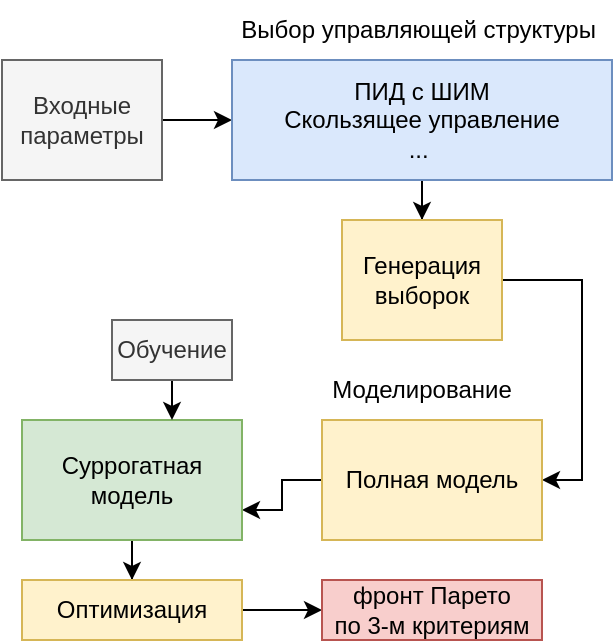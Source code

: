 <mxfile version="26.0.16">
  <diagram name="Страница — 1" id="YpakJ_2UK1bvkmSgS0po">
    <mxGraphModel dx="840" dy="809" grid="1" gridSize="10" guides="1" tooltips="1" connect="1" arrows="1" fold="1" page="1" pageScale="1" pageWidth="827" pageHeight="1169" math="0" shadow="0">
      <root>
        <mxCell id="0" />
        <mxCell id="1" parent="0" />
        <mxCell id="o-5RyaehTvZ5w2e3dya--3" value="" style="edgeStyle=orthogonalEdgeStyle;rounded=0;orthogonalLoop=1;jettySize=auto;html=1;" edge="1" parent="1" source="o-5RyaehTvZ5w2e3dya--1" target="o-5RyaehTvZ5w2e3dya--2">
          <mxGeometry relative="1" as="geometry" />
        </mxCell>
        <mxCell id="o-5RyaehTvZ5w2e3dya--1" value="Входные&lt;div&gt;параметры&lt;/div&gt;" style="rounded=0;whiteSpace=wrap;html=1;fillColor=#f5f5f5;fontColor=#333333;strokeColor=#666666;" vertex="1" parent="1">
          <mxGeometry x="80" y="100" width="80" height="60" as="geometry" />
        </mxCell>
        <mxCell id="o-5RyaehTvZ5w2e3dya--6" value="" style="edgeStyle=orthogonalEdgeStyle;rounded=0;orthogonalLoop=1;jettySize=auto;html=1;" edge="1" parent="1" source="o-5RyaehTvZ5w2e3dya--2" target="o-5RyaehTvZ5w2e3dya--5">
          <mxGeometry relative="1" as="geometry" />
        </mxCell>
        <mxCell id="o-5RyaehTvZ5w2e3dya--2" value="ПИД с ШИМ&lt;div&gt;Скользящее управление&lt;/div&gt;&lt;div&gt;...&amp;nbsp;&lt;/div&gt;" style="rounded=0;whiteSpace=wrap;html=1;fillColor=#dae8fc;strokeColor=#6c8ebf;" vertex="1" parent="1">
          <mxGeometry x="195" y="100" width="190" height="60" as="geometry" />
        </mxCell>
        <mxCell id="o-5RyaehTvZ5w2e3dya--4" value="Выбор управляющей структуры&amp;nbsp;" style="text;html=1;align=center;verticalAlign=middle;whiteSpace=wrap;rounded=0;" vertex="1" parent="1">
          <mxGeometry x="195" y="70" width="190" height="30" as="geometry" />
        </mxCell>
        <mxCell id="o-5RyaehTvZ5w2e3dya--9" style="edgeStyle=orthogonalEdgeStyle;rounded=0;orthogonalLoop=1;jettySize=auto;html=1;exitX=1;exitY=0.5;exitDx=0;exitDy=0;entryX=1;entryY=0.5;entryDx=0;entryDy=0;" edge="1" parent="1" source="o-5RyaehTvZ5w2e3dya--5" target="o-5RyaehTvZ5w2e3dya--7">
          <mxGeometry relative="1" as="geometry" />
        </mxCell>
        <mxCell id="o-5RyaehTvZ5w2e3dya--5" value="Генерация выборок" style="rounded=0;whiteSpace=wrap;html=1;fillColor=#fff2cc;strokeColor=#d6b656;" vertex="1" parent="1">
          <mxGeometry x="250" y="180" width="80" height="60" as="geometry" />
        </mxCell>
        <mxCell id="o-5RyaehTvZ5w2e3dya--11" style="edgeStyle=orthogonalEdgeStyle;rounded=0;orthogonalLoop=1;jettySize=auto;html=1;exitX=0;exitY=0.5;exitDx=0;exitDy=0;entryX=1;entryY=0.75;entryDx=0;entryDy=0;" edge="1" parent="1" source="o-5RyaehTvZ5w2e3dya--7" target="o-5RyaehTvZ5w2e3dya--10">
          <mxGeometry relative="1" as="geometry" />
        </mxCell>
        <mxCell id="o-5RyaehTvZ5w2e3dya--7" value="Полная модель" style="rounded=0;whiteSpace=wrap;html=1;fillColor=#fff2cc;strokeColor=#d6b656;" vertex="1" parent="1">
          <mxGeometry x="240" y="280" width="110" height="60" as="geometry" />
        </mxCell>
        <mxCell id="o-5RyaehTvZ5w2e3dya--8" value="Моделирование" style="text;html=1;align=center;verticalAlign=middle;whiteSpace=wrap;rounded=0;" vertex="1" parent="1">
          <mxGeometry x="240" y="250" width="100" height="30" as="geometry" />
        </mxCell>
        <mxCell id="o-5RyaehTvZ5w2e3dya--18" value="" style="edgeStyle=orthogonalEdgeStyle;rounded=0;orthogonalLoop=1;jettySize=auto;html=1;" edge="1" parent="1" source="o-5RyaehTvZ5w2e3dya--10" target="o-5RyaehTvZ5w2e3dya--17">
          <mxGeometry relative="1" as="geometry" />
        </mxCell>
        <mxCell id="o-5RyaehTvZ5w2e3dya--10" value="Суррогатная модель" style="rounded=0;whiteSpace=wrap;html=1;fillColor=#d5e8d4;strokeColor=#82b366;" vertex="1" parent="1">
          <mxGeometry x="90" y="280" width="110" height="60" as="geometry" />
        </mxCell>
        <mxCell id="o-5RyaehTvZ5w2e3dya--23" style="edgeStyle=orthogonalEdgeStyle;rounded=0;orthogonalLoop=1;jettySize=auto;html=1;" edge="1" parent="1" source="o-5RyaehTvZ5w2e3dya--16" target="o-5RyaehTvZ5w2e3dya--10">
          <mxGeometry relative="1" as="geometry">
            <Array as="points">
              <mxPoint x="140" y="290" />
              <mxPoint x="140" y="290" />
            </Array>
          </mxGeometry>
        </mxCell>
        <mxCell id="o-5RyaehTvZ5w2e3dya--16" value="Обучение" style="text;html=1;align=center;verticalAlign=middle;whiteSpace=wrap;rounded=0;fillColor=#f5f5f5;fontColor=#333333;strokeColor=#666666;" vertex="1" parent="1">
          <mxGeometry x="135" y="230" width="60" height="30" as="geometry" />
        </mxCell>
        <mxCell id="o-5RyaehTvZ5w2e3dya--20" value="" style="edgeStyle=orthogonalEdgeStyle;rounded=0;orthogonalLoop=1;jettySize=auto;html=1;" edge="1" parent="1" source="o-5RyaehTvZ5w2e3dya--17" target="o-5RyaehTvZ5w2e3dya--19">
          <mxGeometry relative="1" as="geometry" />
        </mxCell>
        <mxCell id="o-5RyaehTvZ5w2e3dya--17" value="Оптимизация" style="rounded=0;whiteSpace=wrap;html=1;fillColor=#fff2cc;strokeColor=#d6b656;" vertex="1" parent="1">
          <mxGeometry x="90" y="360" width="110" height="30" as="geometry" />
        </mxCell>
        <mxCell id="o-5RyaehTvZ5w2e3dya--19" value="фронт Парето&lt;br&gt;по 3-м критериям" style="rounded=0;whiteSpace=wrap;html=1;fillColor=#f8cecc;strokeColor=#b85450;" vertex="1" parent="1">
          <mxGeometry x="240" y="360" width="110" height="30" as="geometry" />
        </mxCell>
      </root>
    </mxGraphModel>
  </diagram>
</mxfile>
